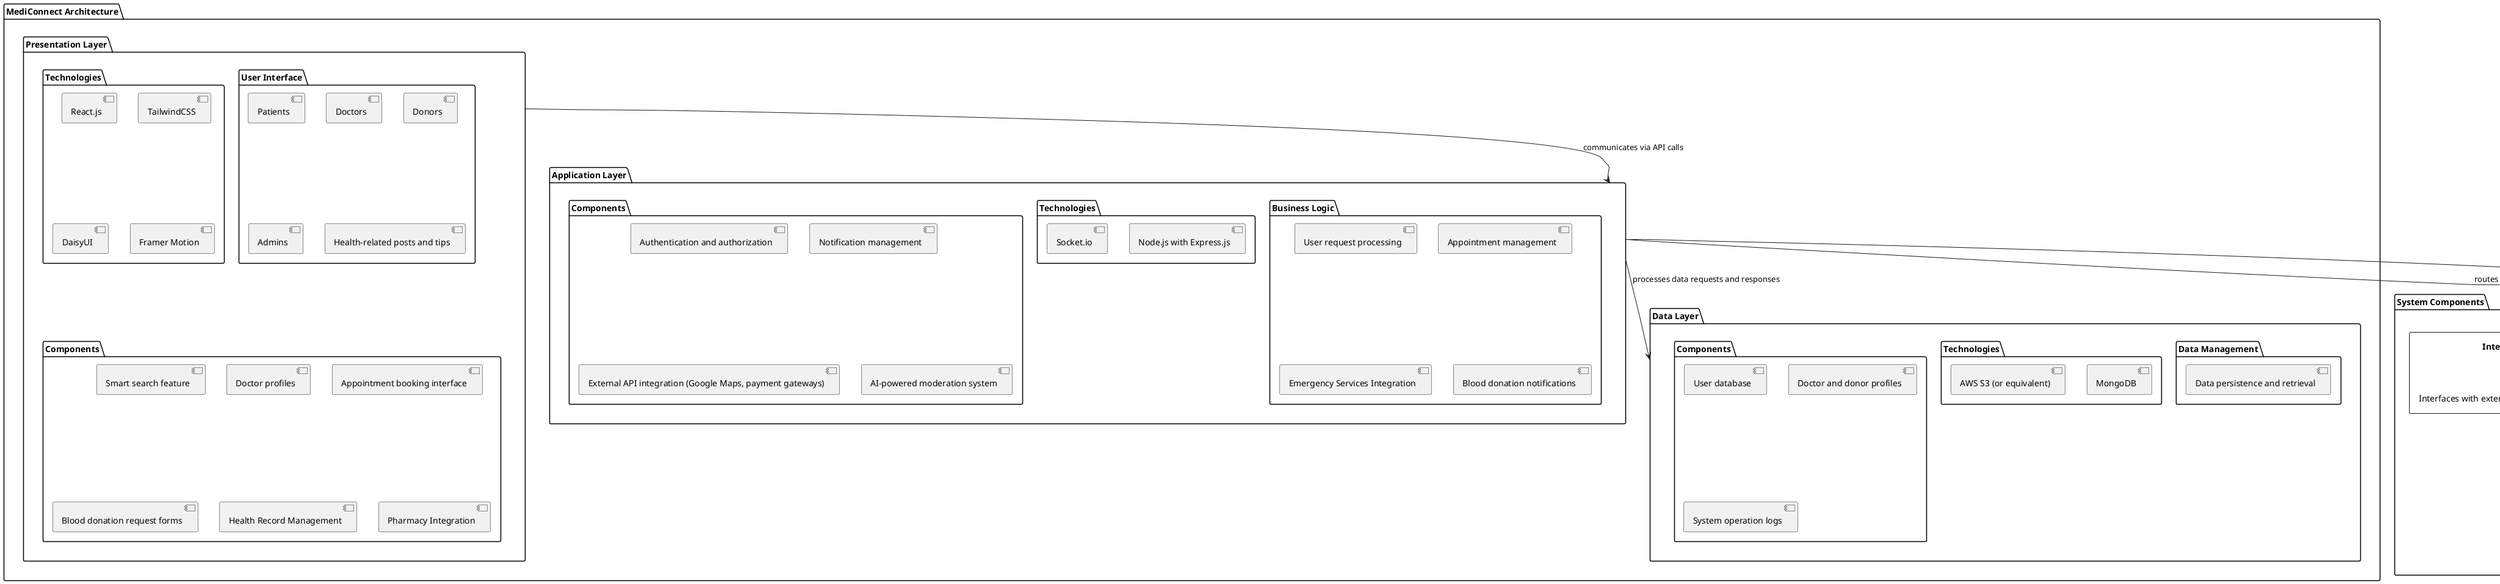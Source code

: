 @startuml

package "MediConnect Architecture" {

  package "Presentation Layer" as Presentation {
    folder "User Interface" as UI {
      [Patients]
      [Doctors]
      [Donors]
      [Admins]
      [Health-related posts and tips]
    }
    folder "Technologies" as UITech {
      [React.js]
      [TailwindCSS]
      [DaisyUI]
      [Framer Motion]
    }
    folder "Components" as UIComponents {
      [Smart search feature]
      [Doctor profiles]
      [Appointment booking interface]
      [Blood donation request forms]
      [Health Record Management]
      [Pharmacy Integration]
    }
  }

  package "Application Layer" as Application {
    folder "Business Logic" as BusinessLogic {
      [User request processing]
      [Appointment management]
      [Emergency Services Integration]
      [Blood donation notifications]
    }
    folder "Technologies" as AppTech {
      [Node.js with Express.js]
      [Socket.io]
    }
    folder "Components" as AppComponents {
      [Authentication and authorization]
      [Notification management]
      [External API integration (Google Maps, payment gateways)]
      [AI-powered moderation system]
    }
  }

  package "Data Layer" as Data {
    folder "Data Management" as DataManagement {
      [Data persistence and retrieval]
    }
    folder "Technologies" as DataTech {
      [MongoDB]
      [AWS S3 (or equivalent)]
    }
    folder "Components" as DataComponents {
      [User database]
      [Doctor and donor profiles]
      [System operation logs]
    }
  }

}

package "System Components" {

  component "API Gateway" as APIGateway {
    "Manages communication between layers"
  }

  component "Authentication Service" as AuthService {
    "User login and session management"
  }

  component "Notification System" as NotificationSystem {
    "Manages email, SMS, in-app notifications"
  }

  component "Integration Layer" as IntegrationLayer {
    "Interfaces with external services (e.g., pharmacies)"
  }

}

Presentation --> Application : communicates via API calls
Application --> Data : processes data requests and responses
Application --> APIGateway : routes requests to appropriate services
APIGateway --> NotificationSystem : sends notifications to users
Application --> AuthService : handles user authentication

@enduml